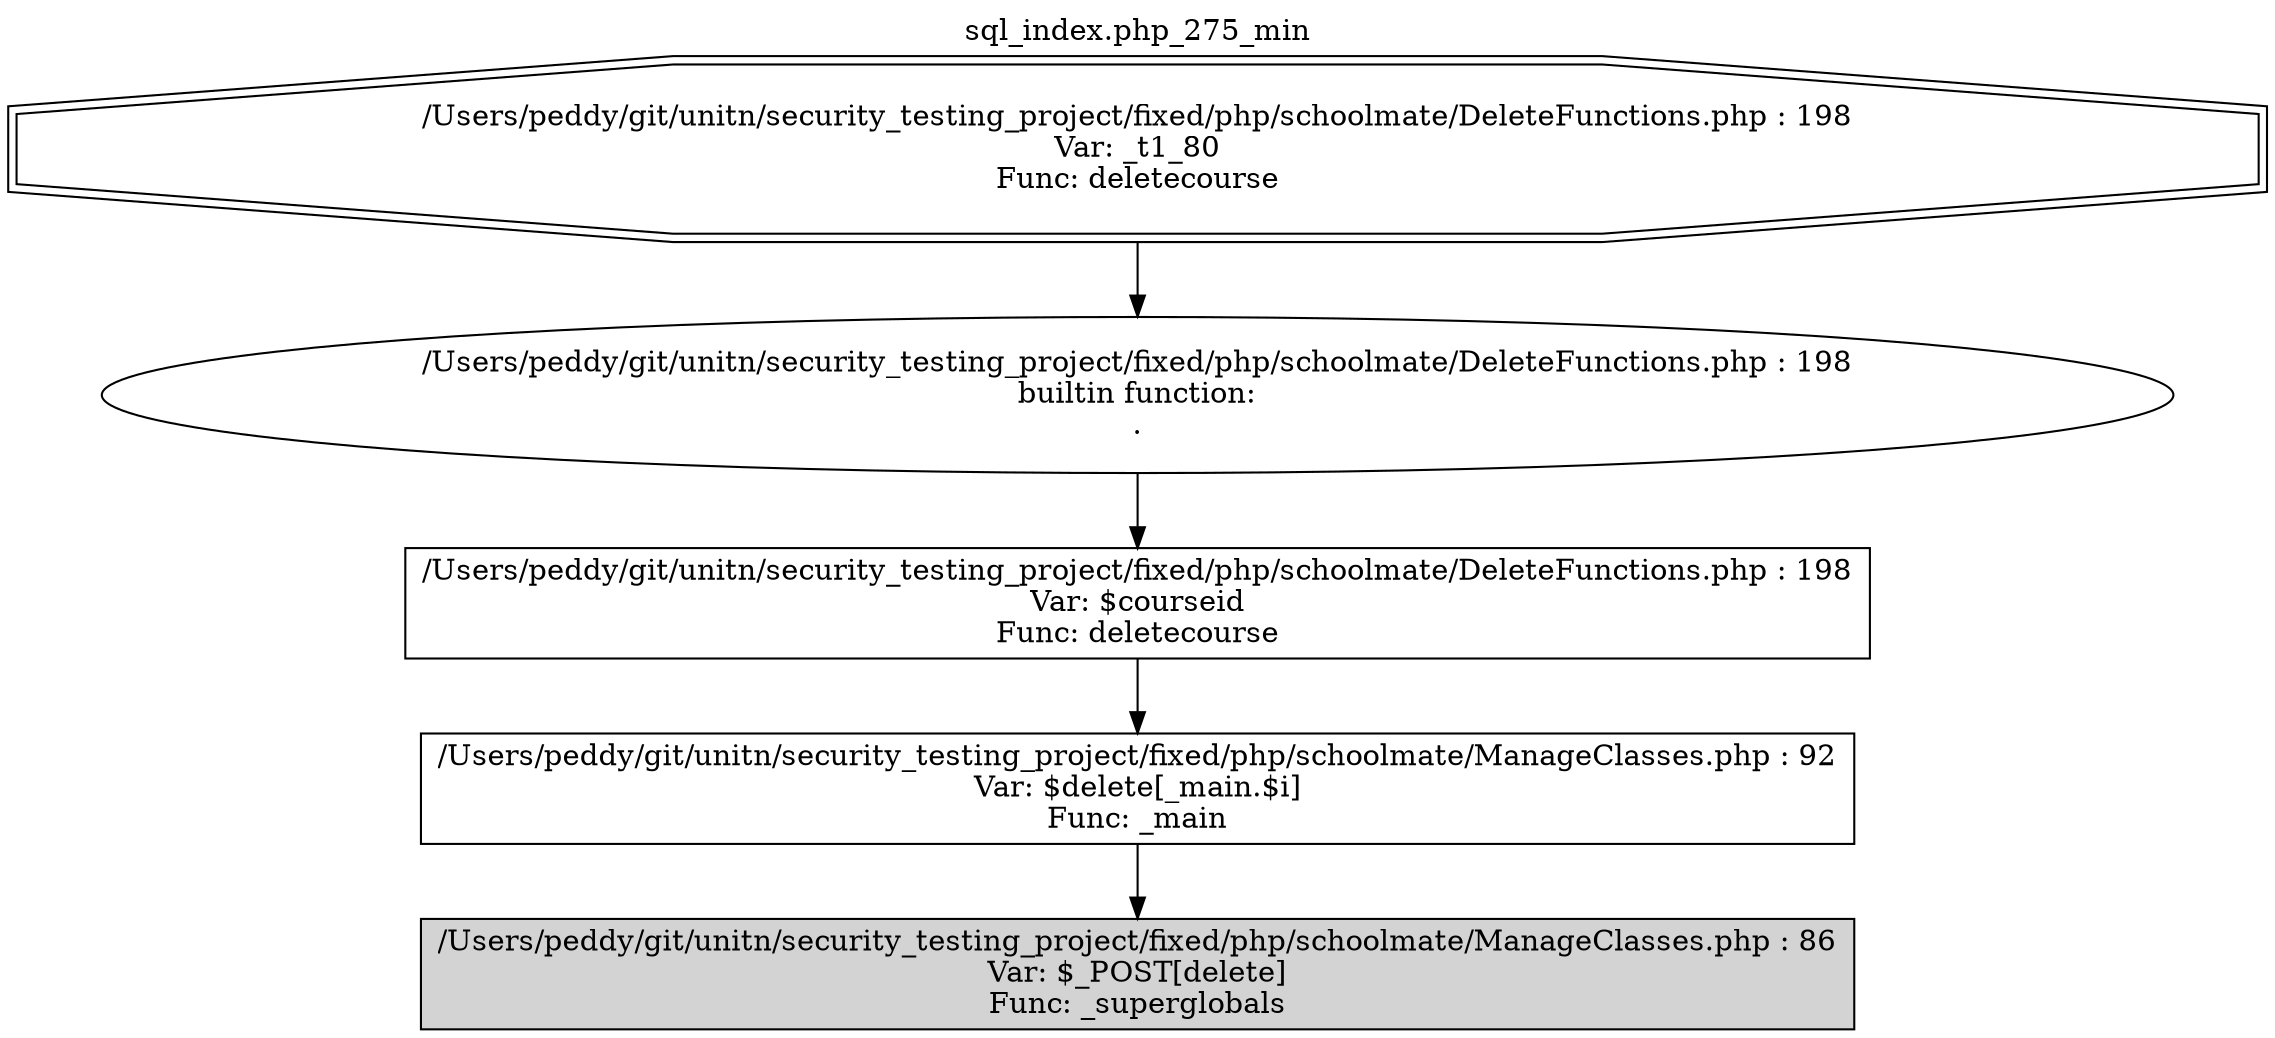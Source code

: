 digraph cfg {
  label="sql_index.php_275_min";
  labelloc=t;
  n1 [shape=doubleoctagon, label="/Users/peddy/git/unitn/security_testing_project/fixed/php/schoolmate/DeleteFunctions.php : 198\nVar: _t1_80\nFunc: deletecourse\n"];
  n2 [shape=ellipse, label="/Users/peddy/git/unitn/security_testing_project/fixed/php/schoolmate/DeleteFunctions.php : 198\nbuiltin function:\n.\n"];
  n3 [shape=box, label="/Users/peddy/git/unitn/security_testing_project/fixed/php/schoolmate/DeleteFunctions.php : 198\nVar: $courseid\nFunc: deletecourse\n"];
  n4 [shape=box, label="/Users/peddy/git/unitn/security_testing_project/fixed/php/schoolmate/ManageClasses.php : 92\nVar: $delete[_main.$i]\nFunc: _main\n"];
  n5 [shape=box, label="/Users/peddy/git/unitn/security_testing_project/fixed/php/schoolmate/ManageClasses.php : 86\nVar: $_POST[delete]\nFunc: _superglobals\n",style=filled];
  n1 -> n2;
  n2 -> n3;
  n3 -> n4;
  n4 -> n5;
}
